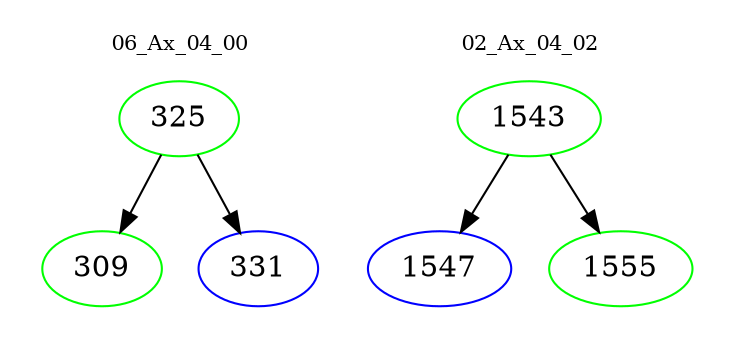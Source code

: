 digraph{
subgraph cluster_0 {
color = white
label = "06_Ax_04_00";
fontsize=10;
T0_325 [label="325", color="green"]
T0_325 -> T0_309 [color="black"]
T0_309 [label="309", color="green"]
T0_325 -> T0_331 [color="black"]
T0_331 [label="331", color="blue"]
}
subgraph cluster_1 {
color = white
label = "02_Ax_04_02";
fontsize=10;
T1_1543 [label="1543", color="green"]
T1_1543 -> T1_1547 [color="black"]
T1_1547 [label="1547", color="blue"]
T1_1543 -> T1_1555 [color="black"]
T1_1555 [label="1555", color="green"]
}
}
